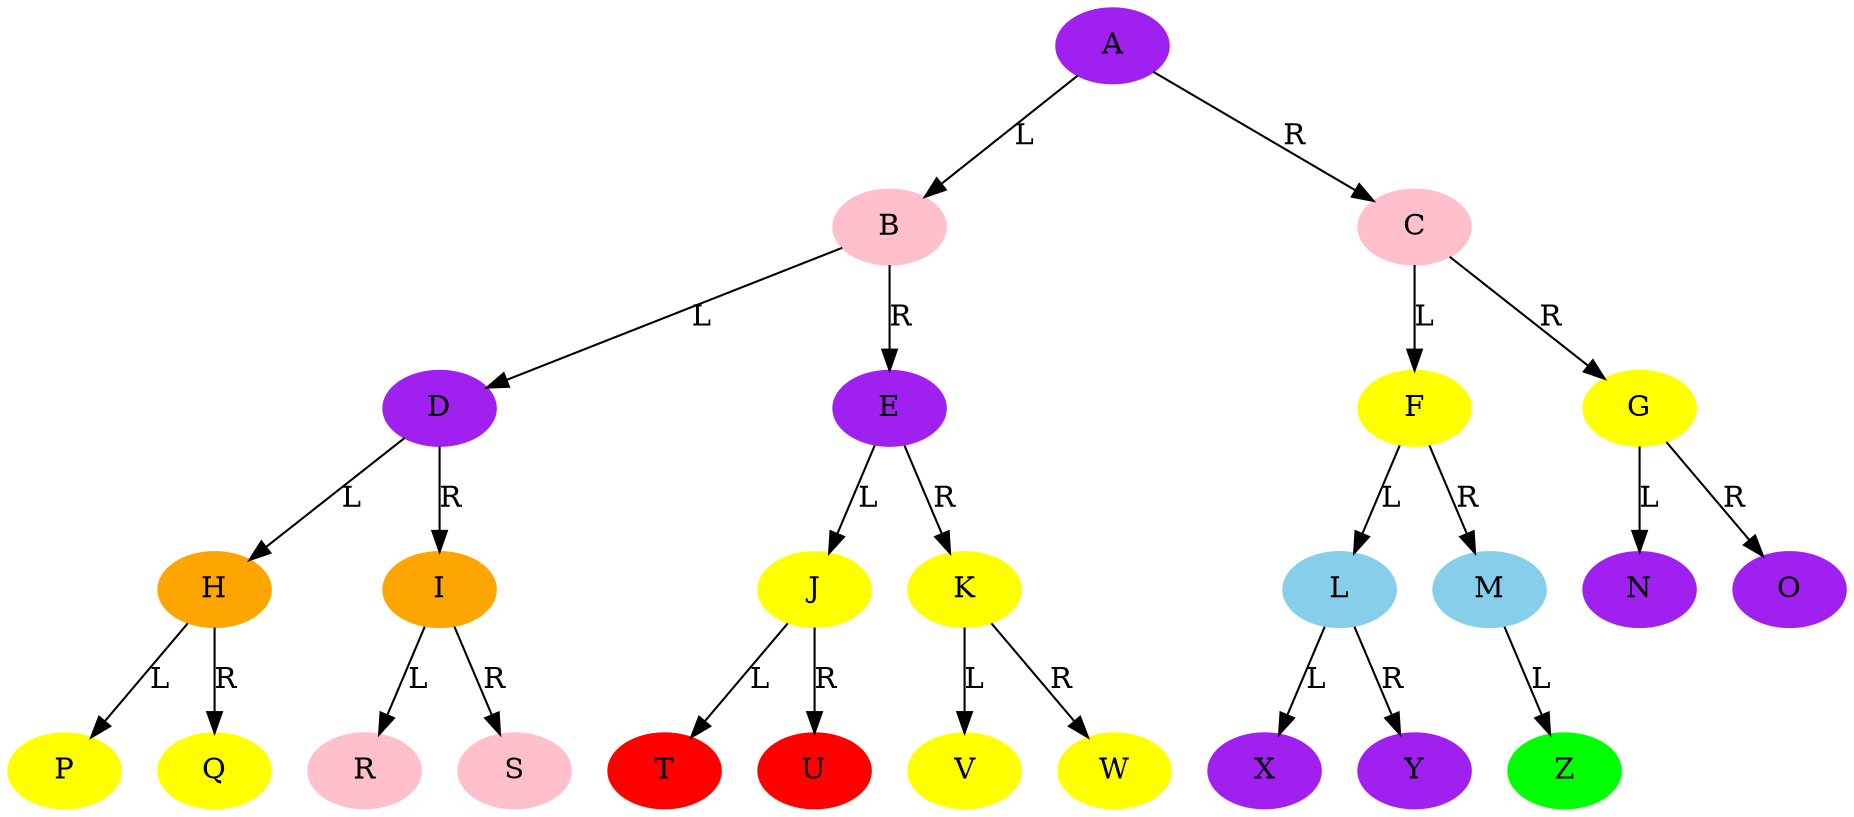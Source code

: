 // Binary Tree
digraph {
	"d992075e-f36b-11eb-a690-38f9d3d9d3da" [label=A color=purple style=filled]
	"d9921172-f36b-11eb-a690-38f9d3d9d3da" [label=B color=pink style=filled]
	"d992075e-f36b-11eb-a690-38f9d3d9d3da" -> "d9921172-f36b-11eb-a690-38f9d3d9d3da" [label=L]
	"d99214b0-f36b-11eb-a690-38f9d3d9d3da" [label=D color=purple style=filled]
	"d9921172-f36b-11eb-a690-38f9d3d9d3da" -> "d99214b0-f36b-11eb-a690-38f9d3d9d3da" [label=L]
	"d992174e-f36b-11eb-a690-38f9d3d9d3da" [label=H color=orange style=filled]
	"d99214b0-f36b-11eb-a690-38f9d3d9d3da" -> "d992174e-f36b-11eb-a690-38f9d3d9d3da" [label=L]
	"d99219c4-f36b-11eb-a690-38f9d3d9d3da" [label=P color=yellow style=filled]
	"d992174e-f36b-11eb-a690-38f9d3d9d3da" -> "d99219c4-f36b-11eb-a690-38f9d3d9d3da" [label=L]
	"d9921c44-f36b-11eb-a690-38f9d3d9d3da" [label=Q color=yellow style=filled]
	"d992174e-f36b-11eb-a690-38f9d3d9d3da" -> "d9921c44-f36b-11eb-a690-38f9d3d9d3da" [label=R]
	"d9921ea6-f36b-11eb-a690-38f9d3d9d3da" [label=I color=orange style=filled]
	"d99214b0-f36b-11eb-a690-38f9d3d9d3da" -> "d9921ea6-f36b-11eb-a690-38f9d3d9d3da" [label=R]
	"d9922040-f36b-11eb-a690-38f9d3d9d3da" [label=R color=pink style=filled]
	"d9921ea6-f36b-11eb-a690-38f9d3d9d3da" -> "d9922040-f36b-11eb-a690-38f9d3d9d3da" [label=L]
	"d99221c6-f36b-11eb-a690-38f9d3d9d3da" [label=S color=pink style=filled]
	"d9921ea6-f36b-11eb-a690-38f9d3d9d3da" -> "d99221c6-f36b-11eb-a690-38f9d3d9d3da" [label=R]
	"d99223e2-f36b-11eb-a690-38f9d3d9d3da" [label=E color=purple style=filled]
	"d9921172-f36b-11eb-a690-38f9d3d9d3da" -> "d99223e2-f36b-11eb-a690-38f9d3d9d3da" [label=R]
	"d992257c-f36b-11eb-a690-38f9d3d9d3da" [label=J color=yellow style=filled]
	"d99223e2-f36b-11eb-a690-38f9d3d9d3da" -> "d992257c-f36b-11eb-a690-38f9d3d9d3da" [label=L]
	"d992270c-f36b-11eb-a690-38f9d3d9d3da" [label=T color=red style=filled]
	"d992257c-f36b-11eb-a690-38f9d3d9d3da" -> "d992270c-f36b-11eb-a690-38f9d3d9d3da" [label=L]
	"d9922ab8-f36b-11eb-a690-38f9d3d9d3da" [label=U color=red style=filled]
	"d992257c-f36b-11eb-a690-38f9d3d9d3da" -> "d9922ab8-f36b-11eb-a690-38f9d3d9d3da" [label=R]
	"d9922da6-f36b-11eb-a690-38f9d3d9d3da" [label=K color=yellow style=filled]
	"d99223e2-f36b-11eb-a690-38f9d3d9d3da" -> "d9922da6-f36b-11eb-a690-38f9d3d9d3da" [label=R]
	"d992322e-f36b-11eb-a690-38f9d3d9d3da" [label=V color=yellow style=filled]
	"d9922da6-f36b-11eb-a690-38f9d3d9d3da" -> "d992322e-f36b-11eb-a690-38f9d3d9d3da" [label=L]
	"d9923742-f36b-11eb-a690-38f9d3d9d3da" [label=W color=yellow style=filled]
	"d9922da6-f36b-11eb-a690-38f9d3d9d3da" -> "d9923742-f36b-11eb-a690-38f9d3d9d3da" [label=R]
	"d9923a30-f36b-11eb-a690-38f9d3d9d3da" [label=C color=pink style=filled]
	"d992075e-f36b-11eb-a690-38f9d3d9d3da" -> "d9923a30-f36b-11eb-a690-38f9d3d9d3da" [label=R]
	"d9923cba-f36b-11eb-a690-38f9d3d9d3da" [label=F color=yellow style=filled]
	"d9923a30-f36b-11eb-a690-38f9d3d9d3da" -> "d9923cba-f36b-11eb-a690-38f9d3d9d3da" [label=L]
	"d9923ff8-f36b-11eb-a690-38f9d3d9d3da" [label=L color=skyblue style=filled]
	"d9923cba-f36b-11eb-a690-38f9d3d9d3da" -> "d9923ff8-f36b-11eb-a690-38f9d3d9d3da" [label=L]
	"d992432c-f36b-11eb-a690-38f9d3d9d3da" [label=X color=purple style=filled]
	"d9923ff8-f36b-11eb-a690-38f9d3d9d3da" -> "d992432c-f36b-11eb-a690-38f9d3d9d3da" [label=L]
	"d9924778-f36b-11eb-a690-38f9d3d9d3da" [label=Y color=purple style=filled]
	"d9923ff8-f36b-11eb-a690-38f9d3d9d3da" -> "d9924778-f36b-11eb-a690-38f9d3d9d3da" [label=R]
	"d9924bec-f36b-11eb-a690-38f9d3d9d3da" [label=M color=skyblue style=filled]
	"d9923cba-f36b-11eb-a690-38f9d3d9d3da" -> "d9924bec-f36b-11eb-a690-38f9d3d9d3da" [label=R]
	"d99252ae-f36b-11eb-a690-38f9d3d9d3da" [label=Z color=green style=filled]
	"d9924bec-f36b-11eb-a690-38f9d3d9d3da" -> "d99252ae-f36b-11eb-a690-38f9d3d9d3da" [label=L]
	"d9925614-f36b-11eb-a690-38f9d3d9d3da" [label=G color=yellow style=filled]
	"d9923a30-f36b-11eb-a690-38f9d3d9d3da" -> "d9925614-f36b-11eb-a690-38f9d3d9d3da" [label=R]
	"d99258e4-f36b-11eb-a690-38f9d3d9d3da" [label=N color=purple style=filled]
	"d9925614-f36b-11eb-a690-38f9d3d9d3da" -> "d99258e4-f36b-11eb-a690-38f9d3d9d3da" [label=L]
	"d9925baa-f36b-11eb-a690-38f9d3d9d3da" [label=O color=purple style=filled]
	"d9925614-f36b-11eb-a690-38f9d3d9d3da" -> "d9925baa-f36b-11eb-a690-38f9d3d9d3da" [label=R]
}
